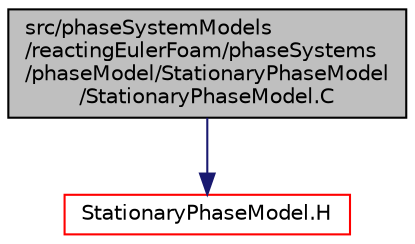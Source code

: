 digraph "src/phaseSystemModels/reactingEulerFoam/phaseSystems/phaseModel/StationaryPhaseModel/StationaryPhaseModel.C"
{
  bgcolor="transparent";
  edge [fontname="Helvetica",fontsize="10",labelfontname="Helvetica",labelfontsize="10"];
  node [fontname="Helvetica",fontsize="10",shape=record];
  Node1 [label="src/phaseSystemModels\l/reactingEulerFoam/phaseSystems\l/phaseModel/StationaryPhaseModel\l/StationaryPhaseModel.C",height=0.2,width=0.4,color="black", fillcolor="grey75", style="filled" fontcolor="black"];
  Node1 -> Node2 [color="midnightblue",fontsize="10",style="solid",fontname="Helvetica"];
  Node2 [label="StationaryPhaseModel.H",height=0.2,width=0.4,color="red",URL="$StationaryPhaseModel_8H.html"];
}
